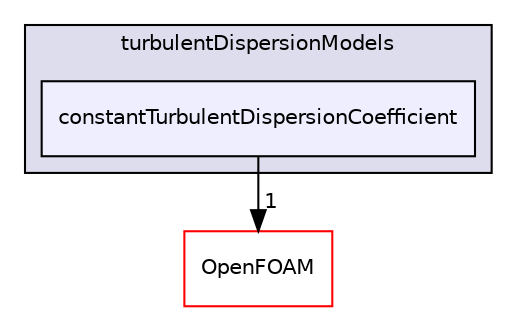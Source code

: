 digraph "src/phaseSystemModels/reactingEulerFoam/interfacialModels/turbulentDispersionModels/constantTurbulentDispersionCoefficient" {
  bgcolor=transparent;
  compound=true
  node [ fontsize="10", fontname="Helvetica"];
  edge [ labelfontsize="10", labelfontname="Helvetica"];
  subgraph clusterdir_123d30c75233ed9f268e252cd03accc8 {
    graph [ bgcolor="#ddddee", pencolor="black", label="turbulentDispersionModels" fontname="Helvetica", fontsize="10", URL="dir_123d30c75233ed9f268e252cd03accc8.html"]
  dir_3de6f84cb83636244eb8bab2c9639cf6 [shape=box, label="constantTurbulentDispersionCoefficient", style="filled", fillcolor="#eeeeff", pencolor="black", URL="dir_3de6f84cb83636244eb8bab2c9639cf6.html"];
  }
  dir_c5473ff19b20e6ec4dfe5c310b3778a8 [shape=box label="OpenFOAM" color="red" URL="dir_c5473ff19b20e6ec4dfe5c310b3778a8.html"];
  dir_3de6f84cb83636244eb8bab2c9639cf6->dir_c5473ff19b20e6ec4dfe5c310b3778a8 [headlabel="1", labeldistance=1.5 headhref="dir_003158_002151.html"];
}
